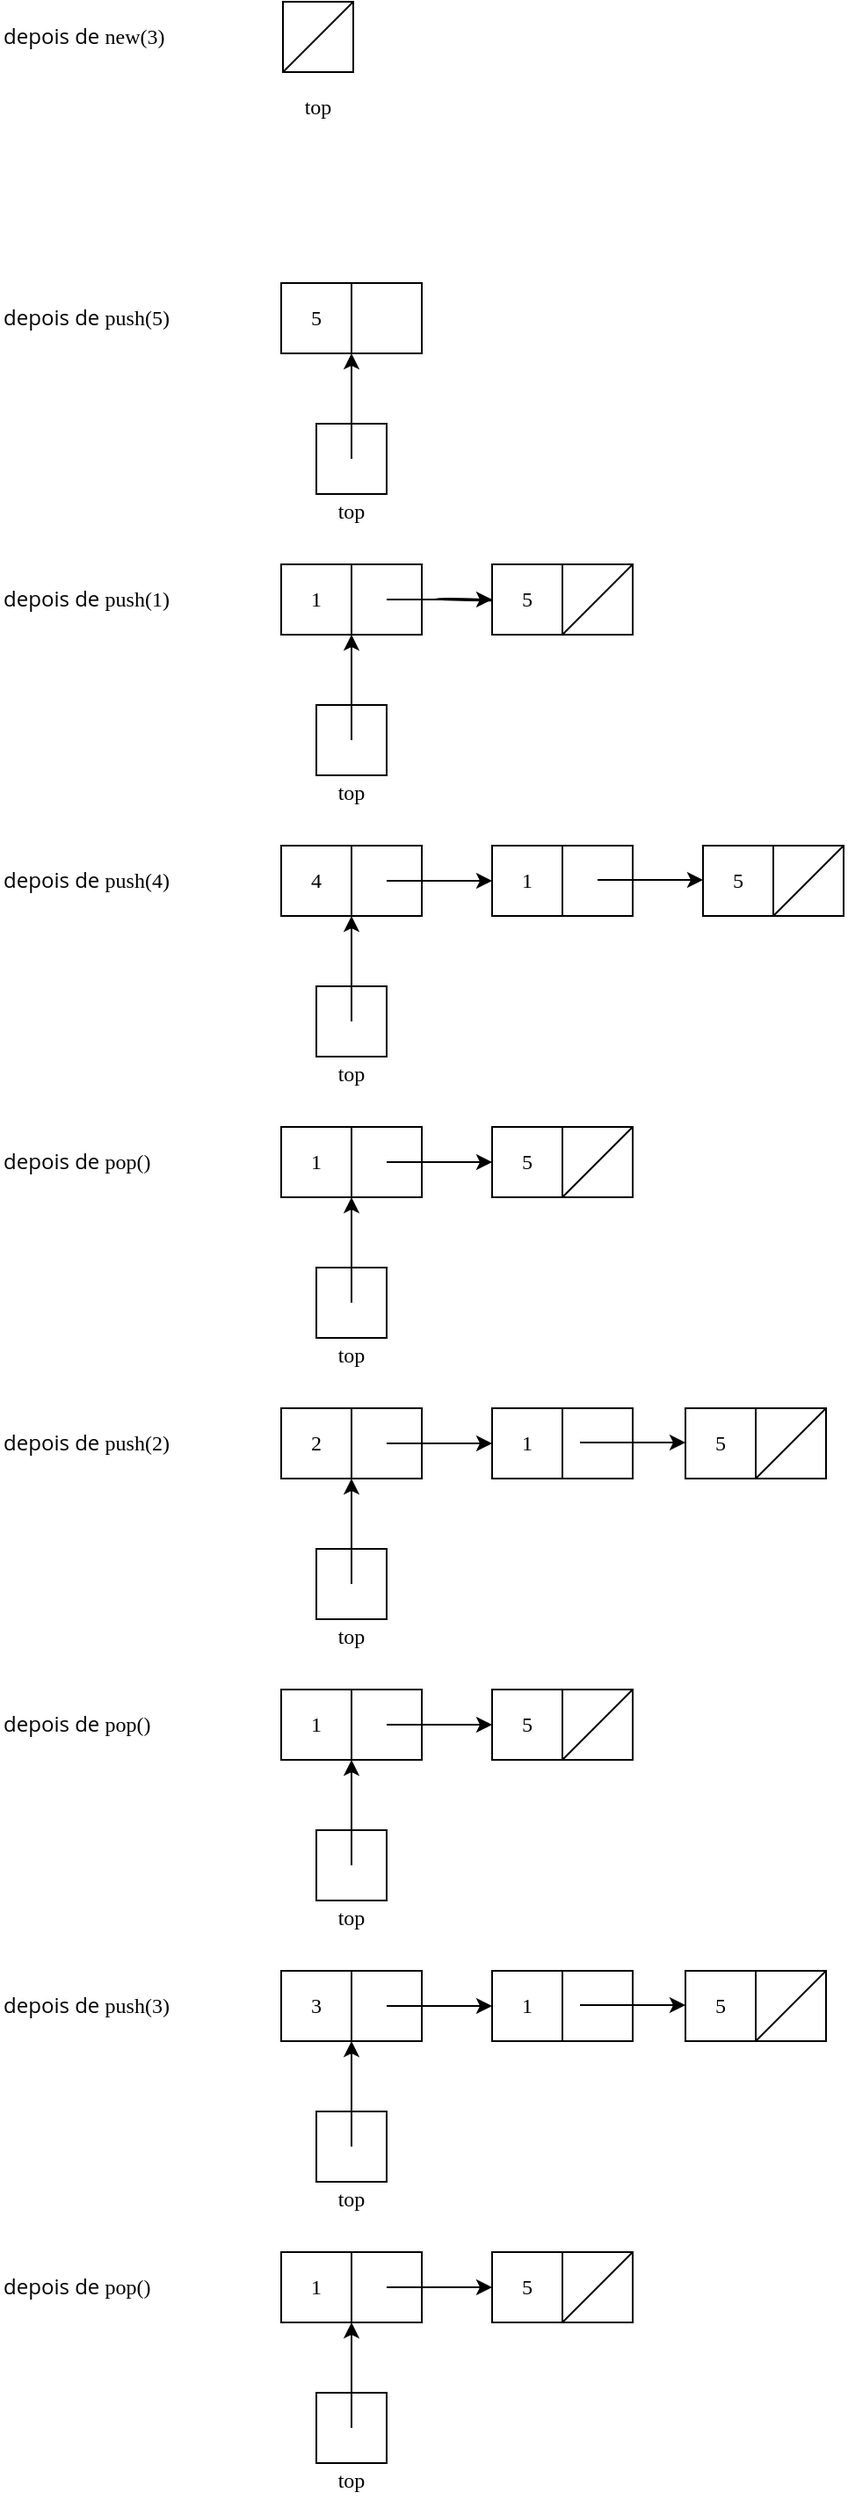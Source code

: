 <mxfile scale="1" border="0" version="15.6.0" type="device"><diagram id="OEH6ToBG8i4cKks4ZJvt" name="Page-1"><mxGraphModel dx="733" dy="744" grid="1" gridSize="10" guides="1" tooltips="1" connect="1" arrows="1" fold="1" page="1" pageScale="1" pageWidth="827" pageHeight="1169" math="0" shadow="0" extFonts="Oxygen Mono^https://fonts.googleapis.com/css?family=Oxygen+Mono"><root><mxCell id="0"/><mxCell id="1" parent="0"/><mxCell id="CqSMwxlkrKy5PvuDRAtG-7" value="" style="rounded=0;whiteSpace=wrap;html=1;" parent="1" vertex="1"><mxGeometry x="201" y="40" width="40" height="40" as="geometry"/></mxCell><mxCell id="CqSMwxlkrKy5PvuDRAtG-9" value="" style="endArrow=none;html=1;entryX=1;entryY=0;entryDx=0;entryDy=0;exitX=0;exitY=1;exitDx=0;exitDy=0;" parent="1" source="CqSMwxlkrKy5PvuDRAtG-7" target="CqSMwxlkrKy5PvuDRAtG-7" edge="1"><mxGeometry width="50" height="50" relative="1" as="geometry"><mxPoint x="-79" y="130" as="sourcePoint"/><mxPoint x="-29" y="80" as="targetPoint"/></mxGeometry></mxCell><mxCell id="2" value="&lt;font face=&quot;open sans&quot;&gt;depois de &lt;/font&gt;&lt;font face=&quot;Oxygen Mono&quot;&gt;new(3)&lt;/font&gt;" style="text;html=1;strokeColor=none;fillColor=none;align=left;verticalAlign=middle;whiteSpace=wrap;rounded=0;" parent="1" vertex="1"><mxGeometry x="40" y="40" width="160" height="40" as="geometry"/></mxCell><mxCell id="3" value="" style="rounded=0;whiteSpace=wrap;html=1;" parent="1" vertex="1"><mxGeometry x="240" y="200" width="40" height="40" as="geometry"/></mxCell><mxCell id="4" value="5" style="rounded=0;whiteSpace=wrap;html=1;fontFamily=Oxygen Mono;FType=g;" parent="1" vertex="1"><mxGeometry x="200" y="200" width="40" height="40" as="geometry"/></mxCell><mxCell id="8" value="" style="rounded=0;whiteSpace=wrap;html=1;" parent="1" vertex="1"><mxGeometry x="220" y="280" width="40" height="40" as="geometry"/></mxCell><mxCell id="9" value="" style="endArrow=classic;html=1;entryX=1;entryY=1;entryDx=0;entryDy=0;" parent="1" edge="1"><mxGeometry width="50" height="50" relative="1" as="geometry"><mxPoint x="240" y="300" as="sourcePoint"/><mxPoint x="240" y="240" as="targetPoint"/></mxGeometry></mxCell><mxCell id="11" value="&lt;font face=&quot;Oxygen Mono&quot;&gt;top&lt;/font&gt;" style="text;html=1;strokeColor=none;fillColor=none;align=center;verticalAlign=middle;whiteSpace=wrap;rounded=0;" parent="1" vertex="1"><mxGeometry x="220" y="320" width="40" height="20" as="geometry"/></mxCell><mxCell id="BU7R0bZlJbiF6rc_RvLv-90" value="" style="edgeStyle=none;curved=1;rounded=0;sketch=1;hachureGap=4;orthogonalLoop=1;jettySize=auto;html=1;fontFamily=Architects Daughter;fontSource=https%3A%2F%2Ffonts.googleapis.com%2Fcss%3Ffamily%3DArchitects%2BDaughter;fontSize=16;endArrow=open;startSize=14;endSize=14;sourcePerimeterSpacing=8;targetPerimeterSpacing=8;" edge="1" parent="1" source="12" target="14"><mxGeometry relative="1" as="geometry"/></mxCell><mxCell id="12" value="" style="rounded=0;whiteSpace=wrap;html=1;" parent="1" vertex="1"><mxGeometry x="240" y="360" width="40" height="40" as="geometry"/></mxCell><mxCell id="13" value="1" style="rounded=0;whiteSpace=wrap;html=1;fontFamily=Oxygen Mono;FType=g;" parent="1" vertex="1"><mxGeometry x="200" y="360" width="40" height="40" as="geometry"/></mxCell><mxCell id="14" value="" style="rounded=0;whiteSpace=wrap;html=1;" parent="1" vertex="1"><mxGeometry x="360" y="360" width="40" height="40" as="geometry"/></mxCell><mxCell id="15" value="5" style="rounded=0;whiteSpace=wrap;html=1;fontFamily=Oxygen Mono;FType=g;" parent="1" vertex="1"><mxGeometry x="320" y="360" width="40" height="40" as="geometry"/></mxCell><mxCell id="16" value="" style="endArrow=none;html=1;entryX=1;entryY=0;entryDx=0;entryDy=0;exitX=0;exitY=1;exitDx=0;exitDy=0;" parent="1" source="14" target="14" edge="1"><mxGeometry width="50" height="50" relative="1" as="geometry"><mxPoint x="80" y="450" as="sourcePoint"/><mxPoint x="130" y="400" as="targetPoint"/></mxGeometry></mxCell><mxCell id="17" value="" style="rounded=0;whiteSpace=wrap;html=1;" parent="1" vertex="1"><mxGeometry x="220" y="440" width="40" height="40" as="geometry"/></mxCell><mxCell id="18" value="" style="endArrow=classic;html=1;entryX=1;entryY=1;entryDx=0;entryDy=0;" parent="1" edge="1"><mxGeometry width="50" height="50" relative="1" as="geometry"><mxPoint x="240" y="460" as="sourcePoint"/><mxPoint x="240" y="400" as="targetPoint"/></mxGeometry></mxCell><mxCell id="19" value="" style="endArrow=classic;html=1;entryX=0;entryY=0.5;entryDx=0;entryDy=0;" parent="1" target="15" edge="1"><mxGeometry width="50" height="50" relative="1" as="geometry"><mxPoint x="260" y="380" as="sourcePoint"/><mxPoint x="210" y="390" as="targetPoint"/></mxGeometry></mxCell><mxCell id="20" value="&lt;font face=&quot;Oxygen Mono&quot;&gt;top&lt;/font&gt;" style="text;html=1;strokeColor=none;fillColor=none;align=center;verticalAlign=middle;whiteSpace=wrap;rounded=0;" parent="1" vertex="1"><mxGeometry x="220" y="480" width="40" height="20" as="geometry"/></mxCell><mxCell id="21" value="" style="rounded=0;whiteSpace=wrap;html=1;" parent="1" vertex="1"><mxGeometry x="240" y="520" width="40" height="40" as="geometry"/></mxCell><mxCell id="22" value="4" style="rounded=0;whiteSpace=wrap;html=1;fontFamily=Oxygen Mono;FType=g;" parent="1" vertex="1"><mxGeometry x="200" y="520" width="40" height="40" as="geometry"/></mxCell><mxCell id="23" value="" style="rounded=0;whiteSpace=wrap;html=1;" parent="1" vertex="1"><mxGeometry x="360" y="520" width="40" height="40" as="geometry"/></mxCell><mxCell id="24" value="1" style="rounded=0;whiteSpace=wrap;html=1;fontFamily=Oxygen Mono;FType=g;" parent="1" vertex="1"><mxGeometry x="320" y="520" width="40" height="40" as="geometry"/></mxCell><mxCell id="26" value="" style="rounded=0;whiteSpace=wrap;html=1;" parent="1" vertex="1"><mxGeometry x="220" y="600" width="40" height="40" as="geometry"/></mxCell><mxCell id="27" value="" style="endArrow=classic;html=1;entryX=1;entryY=1;entryDx=0;entryDy=0;" parent="1" edge="1"><mxGeometry width="50" height="50" relative="1" as="geometry"><mxPoint x="240" y="620" as="sourcePoint"/><mxPoint x="240" y="560" as="targetPoint"/></mxGeometry></mxCell><mxCell id="28" value="" style="endArrow=classic;html=1;entryX=0;entryY=0.5;entryDx=0;entryDy=0;" parent="1" target="24" edge="1"><mxGeometry width="50" height="50" relative="1" as="geometry"><mxPoint x="260" y="540" as="sourcePoint"/><mxPoint x="210" y="550" as="targetPoint"/></mxGeometry></mxCell><mxCell id="29" value="&lt;font face=&quot;Oxygen Mono&quot;&gt;top&lt;/font&gt;" style="text;html=1;strokeColor=none;fillColor=none;align=center;verticalAlign=middle;whiteSpace=wrap;rounded=0;" parent="1" vertex="1"><mxGeometry x="220" y="640" width="40" height="20" as="geometry"/></mxCell><mxCell id="30" value="" style="rounded=0;whiteSpace=wrap;html=1;" parent="1" vertex="1"><mxGeometry x="240" y="680" width="40" height="40" as="geometry"/></mxCell><mxCell id="31" value="1" style="rounded=0;whiteSpace=wrap;html=1;fontFamily=Oxygen Mono;FType=g;" parent="1" vertex="1"><mxGeometry x="200" y="680" width="40" height="40" as="geometry"/></mxCell><mxCell id="32" value="" style="rounded=0;whiteSpace=wrap;html=1;" parent="1" vertex="1"><mxGeometry x="360" y="680" width="40" height="40" as="geometry"/></mxCell><mxCell id="33" value="5" style="rounded=0;whiteSpace=wrap;html=1;fontFamily=Oxygen Mono;FType=g;" parent="1" vertex="1"><mxGeometry x="320" y="680" width="40" height="40" as="geometry"/></mxCell><mxCell id="34" value="" style="endArrow=none;html=1;entryX=1;entryY=0;entryDx=0;entryDy=0;exitX=0;exitY=1;exitDx=0;exitDy=0;" parent="1" source="32" target="32" edge="1"><mxGeometry width="50" height="50" relative="1" as="geometry"><mxPoint x="80" y="770" as="sourcePoint"/><mxPoint x="130" y="720" as="targetPoint"/></mxGeometry></mxCell><mxCell id="35" value="" style="rounded=0;whiteSpace=wrap;html=1;" parent="1" vertex="1"><mxGeometry x="220" y="760" width="40" height="40" as="geometry"/></mxCell><mxCell id="36" value="" style="endArrow=classic;html=1;entryX=1;entryY=1;entryDx=0;entryDy=0;" parent="1" edge="1"><mxGeometry width="50" height="50" relative="1" as="geometry"><mxPoint x="240" y="780" as="sourcePoint"/><mxPoint x="240" y="720" as="targetPoint"/></mxGeometry></mxCell><mxCell id="37" value="" style="endArrow=classic;html=1;entryX=0;entryY=0.5;entryDx=0;entryDy=0;" parent="1" target="33" edge="1"><mxGeometry width="50" height="50" relative="1" as="geometry"><mxPoint x="260" y="700" as="sourcePoint"/><mxPoint x="210" y="710" as="targetPoint"/></mxGeometry></mxCell><mxCell id="38" value="&lt;font face=&quot;Oxygen Mono&quot;&gt;top&lt;/font&gt;" style="text;html=1;strokeColor=none;fillColor=none;align=center;verticalAlign=middle;whiteSpace=wrap;rounded=0;" parent="1" vertex="1"><mxGeometry x="220" y="800" width="40" height="20" as="geometry"/></mxCell><mxCell id="39" value="" style="rounded=0;whiteSpace=wrap;html=1;" parent="1" vertex="1"><mxGeometry x="240" y="840" width="40" height="40" as="geometry"/></mxCell><mxCell id="40" value="2" style="rounded=0;whiteSpace=wrap;html=1;fontFamily=Oxygen Mono;FType=g;" parent="1" vertex="1"><mxGeometry x="200" y="840" width="40" height="40" as="geometry"/></mxCell><mxCell id="41" value="" style="rounded=0;whiteSpace=wrap;html=1;" parent="1" vertex="1"><mxGeometry x="360" y="840" width="40" height="40" as="geometry"/></mxCell><mxCell id="42" value="1" style="rounded=0;whiteSpace=wrap;html=1;fontFamily=Oxygen Mono;FType=g;" parent="1" vertex="1"><mxGeometry x="320" y="840" width="40" height="40" as="geometry"/></mxCell><mxCell id="44" value="" style="rounded=0;whiteSpace=wrap;html=1;" parent="1" vertex="1"><mxGeometry x="220" y="920" width="40" height="40" as="geometry"/></mxCell><mxCell id="45" value="" style="endArrow=classic;html=1;entryX=1;entryY=1;entryDx=0;entryDy=0;" parent="1" edge="1"><mxGeometry width="50" height="50" relative="1" as="geometry"><mxPoint x="240" y="940" as="sourcePoint"/><mxPoint x="240" y="880" as="targetPoint"/></mxGeometry></mxCell><mxCell id="46" value="" style="endArrow=classic;html=1;entryX=0;entryY=0.5;entryDx=0;entryDy=0;" parent="1" target="42" edge="1"><mxGeometry width="50" height="50" relative="1" as="geometry"><mxPoint x="260" y="860" as="sourcePoint"/><mxPoint x="210" y="870" as="targetPoint"/></mxGeometry></mxCell><mxCell id="47" value="&lt;font face=&quot;Oxygen Mono&quot;&gt;top&lt;/font&gt;" style="text;html=1;strokeColor=none;fillColor=none;align=center;verticalAlign=middle;whiteSpace=wrap;rounded=0;" parent="1" vertex="1"><mxGeometry x="220" y="960" width="40" height="20" as="geometry"/></mxCell><mxCell id="48" value="" style="rounded=0;whiteSpace=wrap;html=1;" parent="1" vertex="1"><mxGeometry x="240" y="1000" width="40" height="40" as="geometry"/></mxCell><mxCell id="49" value="1" style="rounded=0;whiteSpace=wrap;html=1;fontFamily=Oxygen Mono;FType=g;" parent="1" vertex="1"><mxGeometry x="200" y="1000" width="40" height="40" as="geometry"/></mxCell><mxCell id="50" value="" style="rounded=0;whiteSpace=wrap;html=1;" parent="1" vertex="1"><mxGeometry x="360" y="1000" width="40" height="40" as="geometry"/></mxCell><mxCell id="51" value="5" style="rounded=0;whiteSpace=wrap;html=1;fontFamily=Oxygen Mono;FType=g;" parent="1" vertex="1"><mxGeometry x="320" y="1000" width="40" height="40" as="geometry"/></mxCell><mxCell id="52" value="" style="endArrow=none;html=1;entryX=1;entryY=0;entryDx=0;entryDy=0;exitX=0;exitY=1;exitDx=0;exitDy=0;" parent="1" source="50" target="50" edge="1"><mxGeometry width="50" height="50" relative="1" as="geometry"><mxPoint x="80" y="1090" as="sourcePoint"/><mxPoint x="130" y="1040" as="targetPoint"/></mxGeometry></mxCell><mxCell id="53" value="" style="rounded=0;whiteSpace=wrap;html=1;" parent="1" vertex="1"><mxGeometry x="220" y="1080" width="40" height="40" as="geometry"/></mxCell><mxCell id="54" value="" style="endArrow=classic;html=1;entryX=1;entryY=1;entryDx=0;entryDy=0;" parent="1" edge="1"><mxGeometry width="50" height="50" relative="1" as="geometry"><mxPoint x="240" y="1100" as="sourcePoint"/><mxPoint x="240" y="1040" as="targetPoint"/></mxGeometry></mxCell><mxCell id="55" value="" style="endArrow=classic;html=1;entryX=0;entryY=0.5;entryDx=0;entryDy=0;" parent="1" target="51" edge="1"><mxGeometry width="50" height="50" relative="1" as="geometry"><mxPoint x="260" y="1020" as="sourcePoint"/><mxPoint x="210" y="1030" as="targetPoint"/></mxGeometry></mxCell><mxCell id="56" value="&lt;font face=&quot;Oxygen Mono&quot;&gt;top&lt;/font&gt;" style="text;html=1;strokeColor=none;fillColor=none;align=center;verticalAlign=middle;whiteSpace=wrap;rounded=0;" parent="1" vertex="1"><mxGeometry x="220" y="1120" width="40" height="20" as="geometry"/></mxCell><mxCell id="66" value="" style="rounded=0;whiteSpace=wrap;html=1;" parent="1" vertex="1"><mxGeometry x="240" y="1320" width="40" height="40" as="geometry"/></mxCell><mxCell id="67" value="1" style="rounded=0;whiteSpace=wrap;html=1;fontFamily=Oxygen Mono;FType=g;" parent="1" vertex="1"><mxGeometry x="200" y="1320" width="40" height="40" as="geometry"/></mxCell><mxCell id="68" value="" style="rounded=0;whiteSpace=wrap;html=1;" parent="1" vertex="1"><mxGeometry x="360" y="1320" width="40" height="40" as="geometry"/></mxCell><mxCell id="69" value="5" style="rounded=0;whiteSpace=wrap;html=1;fontFamily=Oxygen Mono;FType=g;" parent="1" vertex="1"><mxGeometry x="320" y="1320" width="40" height="40" as="geometry"/></mxCell><mxCell id="70" value="" style="endArrow=none;html=1;entryX=1;entryY=0;entryDx=0;entryDy=0;exitX=0;exitY=1;exitDx=0;exitDy=0;" parent="1" source="68" target="68" edge="1"><mxGeometry width="50" height="50" relative="1" as="geometry"><mxPoint x="80" y="1410" as="sourcePoint"/><mxPoint x="130" y="1360" as="targetPoint"/></mxGeometry></mxCell><mxCell id="71" value="" style="rounded=0;whiteSpace=wrap;html=1;" parent="1" vertex="1"><mxGeometry x="220" y="1400" width="40" height="40" as="geometry"/></mxCell><mxCell id="72" value="" style="endArrow=classic;html=1;entryX=1;entryY=1;entryDx=0;entryDy=0;" parent="1" edge="1"><mxGeometry width="50" height="50" relative="1" as="geometry"><mxPoint x="240" y="1420" as="sourcePoint"/><mxPoint x="240" y="1360" as="targetPoint"/></mxGeometry></mxCell><mxCell id="73" value="" style="endArrow=classic;html=1;entryX=0;entryY=0.5;entryDx=0;entryDy=0;" parent="1" target="69" edge="1"><mxGeometry width="50" height="50" relative="1" as="geometry"><mxPoint x="260" y="1340" as="sourcePoint"/><mxPoint x="210" y="1350" as="targetPoint"/></mxGeometry></mxCell><mxCell id="74" value="&lt;font face=&quot;Oxygen Mono&quot;&gt;top&lt;/font&gt;" style="text;html=1;strokeColor=none;fillColor=none;align=center;verticalAlign=middle;whiteSpace=wrap;rounded=0;" parent="1" vertex="1"><mxGeometry x="220" y="1440" width="40" height="20" as="geometry"/></mxCell><mxCell id="75" value="&lt;font face=&quot;open sans&quot;&gt;depois de &lt;/font&gt;&lt;font face=&quot;Oxygen Mono&quot;&gt;push(5)&lt;/font&gt;" style="text;html=1;strokeColor=none;fillColor=none;align=left;verticalAlign=middle;whiteSpace=wrap;rounded=0;" parent="1" vertex="1"><mxGeometry x="40" y="200" width="160" height="40" as="geometry"/></mxCell><mxCell id="76" value="&lt;font face=&quot;open sans&quot;&gt;depois de &lt;/font&gt;&lt;font face=&quot;Oxygen Mono&quot;&gt;push(1)&lt;/font&gt;" style="text;html=1;strokeColor=none;fillColor=none;align=left;verticalAlign=middle;whiteSpace=wrap;rounded=0;" parent="1" vertex="1"><mxGeometry x="40" y="360" width="160" height="40" as="geometry"/></mxCell><mxCell id="77" value="&lt;font face=&quot;open sans&quot;&gt;depois de &lt;/font&gt;&lt;font face=&quot;Oxygen Mono&quot;&gt;push(4)&lt;/font&gt;" style="text;html=1;strokeColor=none;fillColor=none;align=left;verticalAlign=middle;whiteSpace=wrap;rounded=0;" parent="1" vertex="1"><mxGeometry x="40" y="520" width="160" height="40" as="geometry"/></mxCell><mxCell id="78" value="&lt;font face=&quot;open sans&quot;&gt;depois de&amp;nbsp;&lt;/font&gt;&lt;span style=&quot;font-family: &amp;#34;oxygen mono&amp;#34;&quot;&gt;pop()&lt;/span&gt;" style="text;html=1;strokeColor=none;fillColor=none;align=left;verticalAlign=middle;whiteSpace=wrap;rounded=0;" parent="1" vertex="1"><mxGeometry x="40" y="680" width="160" height="40" as="geometry"/></mxCell><mxCell id="79" value="&lt;font face=&quot;open sans&quot;&gt;depois de &lt;/font&gt;&lt;font face=&quot;Oxygen Mono&quot;&gt;push(2)&lt;/font&gt;" style="text;html=1;strokeColor=none;fillColor=none;align=left;verticalAlign=middle;whiteSpace=wrap;rounded=0;" parent="1" vertex="1"><mxGeometry x="40" y="840" width="160" height="40" as="geometry"/></mxCell><mxCell id="80" value="&lt;font face=&quot;open sans&quot;&gt;depois de &lt;/font&gt;&lt;font face=&quot;Oxygen Mono&quot;&gt;pop&lt;/font&gt;&lt;span style=&quot;font-family: &amp;#34;oxygen mono&amp;#34;&quot;&gt;()&lt;/span&gt;" style="text;html=1;strokeColor=none;fillColor=none;align=left;verticalAlign=middle;whiteSpace=wrap;rounded=0;" parent="1" vertex="1"><mxGeometry x="40" y="1000" width="160" height="40" as="geometry"/></mxCell><mxCell id="81" value="&lt;font face=&quot;open sans&quot;&gt;depois de &lt;/font&gt;&lt;font face=&quot;Oxygen Mono&quot;&gt;p&lt;/font&gt;&lt;span style=&quot;font-family: &amp;#34;oxygen mono&amp;#34;&quot;&gt;ush(3)&lt;/span&gt;" style="text;html=1;strokeColor=none;fillColor=none;align=left;verticalAlign=middle;whiteSpace=wrap;rounded=0;" parent="1" vertex="1"><mxGeometry x="40" y="1160" width="160" height="40" as="geometry"/></mxCell><mxCell id="82" value="&lt;font face=&quot;open sans&quot;&gt;depois de &lt;/font&gt;&lt;font face=&quot;Oxygen Mono&quot;&gt;pop()&lt;/font&gt;" style="text;html=1;strokeColor=none;fillColor=none;align=left;verticalAlign=middle;whiteSpace=wrap;rounded=0;" parent="1" vertex="1"><mxGeometry x="40" y="1320" width="160" height="40" as="geometry"/></mxCell><mxCell id="BU7R0bZlJbiF6rc_RvLv-84" value="&lt;font face=&quot;Oxygen Mono&quot;&gt;top&lt;/font&gt;" style="text;html=1;strokeColor=none;fillColor=none;align=center;verticalAlign=middle;whiteSpace=wrap;rounded=0;" vertex="1" parent="1"><mxGeometry x="201" y="90" width="40" height="20" as="geometry"/></mxCell><mxCell id="BU7R0bZlJbiF6rc_RvLv-87" value="" style="rounded=0;whiteSpace=wrap;html=1;" vertex="1" parent="1"><mxGeometry x="480" y="520" width="40" height="40" as="geometry"/></mxCell><mxCell id="BU7R0bZlJbiF6rc_RvLv-88" value="5" style="rounded=0;whiteSpace=wrap;html=1;fontFamily=Oxygen Mono;FType=g;" vertex="1" parent="1"><mxGeometry x="440" y="520" width="40" height="40" as="geometry"/></mxCell><mxCell id="BU7R0bZlJbiF6rc_RvLv-89" value="" style="endArrow=none;html=1;entryX=1;entryY=0;entryDx=0;entryDy=0;exitX=0;exitY=1;exitDx=0;exitDy=0;" edge="1" parent="1" source="BU7R0bZlJbiF6rc_RvLv-87" target="BU7R0bZlJbiF6rc_RvLv-87"><mxGeometry width="50" height="50" relative="1" as="geometry"><mxPoint x="200" y="610" as="sourcePoint"/><mxPoint x="250" y="560" as="targetPoint"/></mxGeometry></mxCell><mxCell id="BU7R0bZlJbiF6rc_RvLv-91" value="" style="endArrow=classic;html=1;entryX=0;entryY=0.5;entryDx=0;entryDy=0;" edge="1" parent="1"><mxGeometry width="50" height="50" relative="1" as="geometry"><mxPoint x="380" y="539.5" as="sourcePoint"/><mxPoint x="440" y="539.5" as="targetPoint"/></mxGeometry></mxCell><mxCell id="BU7R0bZlJbiF6rc_RvLv-92" value="" style="rounded=0;whiteSpace=wrap;html=1;" vertex="1" parent="1"><mxGeometry x="470" y="840" width="40" height="40" as="geometry"/></mxCell><mxCell id="BU7R0bZlJbiF6rc_RvLv-93" value="5" style="rounded=0;whiteSpace=wrap;html=1;fontFamily=Oxygen Mono;FType=g;" vertex="1" parent="1"><mxGeometry x="430" y="840" width="40" height="40" as="geometry"/></mxCell><mxCell id="BU7R0bZlJbiF6rc_RvLv-94" value="" style="endArrow=none;html=1;entryX=1;entryY=0;entryDx=0;entryDy=0;exitX=0;exitY=1;exitDx=0;exitDy=0;" edge="1" parent="1" source="BU7R0bZlJbiF6rc_RvLv-92" target="BU7R0bZlJbiF6rc_RvLv-92"><mxGeometry width="50" height="50" relative="1" as="geometry"><mxPoint x="190" y="930" as="sourcePoint"/><mxPoint x="240" y="880" as="targetPoint"/></mxGeometry></mxCell><mxCell id="BU7R0bZlJbiF6rc_RvLv-95" value="" style="endArrow=classic;html=1;entryX=0;entryY=0.5;entryDx=0;entryDy=0;" edge="1" parent="1"><mxGeometry width="50" height="50" relative="1" as="geometry"><mxPoint x="370" y="859.5" as="sourcePoint"/><mxPoint x="430" y="859.5" as="targetPoint"/></mxGeometry></mxCell><mxCell id="BU7R0bZlJbiF6rc_RvLv-96" value="" style="rounded=0;whiteSpace=wrap;html=1;" vertex="1" parent="1"><mxGeometry x="240" y="1160" width="40" height="40" as="geometry"/></mxCell><mxCell id="BU7R0bZlJbiF6rc_RvLv-97" value="3" style="rounded=0;whiteSpace=wrap;html=1;fontFamily=Oxygen Mono;FType=g;" vertex="1" parent="1"><mxGeometry x="200" y="1160" width="40" height="40" as="geometry"/></mxCell><mxCell id="BU7R0bZlJbiF6rc_RvLv-98" value="" style="rounded=0;whiteSpace=wrap;html=1;" vertex="1" parent="1"><mxGeometry x="360" y="1160" width="40" height="40" as="geometry"/></mxCell><mxCell id="BU7R0bZlJbiF6rc_RvLv-99" value="1" style="rounded=0;whiteSpace=wrap;html=1;fontFamily=Oxygen Mono;FType=g;" vertex="1" parent="1"><mxGeometry x="320" y="1160" width="40" height="40" as="geometry"/></mxCell><mxCell id="BU7R0bZlJbiF6rc_RvLv-100" value="" style="rounded=0;whiteSpace=wrap;html=1;" vertex="1" parent="1"><mxGeometry x="220" y="1240" width="40" height="40" as="geometry"/></mxCell><mxCell id="BU7R0bZlJbiF6rc_RvLv-101" value="" style="endArrow=classic;html=1;entryX=1;entryY=1;entryDx=0;entryDy=0;" edge="1" parent="1"><mxGeometry width="50" height="50" relative="1" as="geometry"><mxPoint x="240" y="1260" as="sourcePoint"/><mxPoint x="240" y="1200" as="targetPoint"/></mxGeometry></mxCell><mxCell id="BU7R0bZlJbiF6rc_RvLv-102" value="" style="endArrow=classic;html=1;entryX=0;entryY=0.5;entryDx=0;entryDy=0;" edge="1" parent="1" target="BU7R0bZlJbiF6rc_RvLv-99"><mxGeometry width="50" height="50" relative="1" as="geometry"><mxPoint x="260" y="1180" as="sourcePoint"/><mxPoint x="210" y="1190" as="targetPoint"/></mxGeometry></mxCell><mxCell id="BU7R0bZlJbiF6rc_RvLv-103" value="&lt;font face=&quot;Oxygen Mono&quot;&gt;top&lt;/font&gt;" style="text;html=1;strokeColor=none;fillColor=none;align=center;verticalAlign=middle;whiteSpace=wrap;rounded=0;" vertex="1" parent="1"><mxGeometry x="220" y="1280" width="40" height="20" as="geometry"/></mxCell><mxCell id="BU7R0bZlJbiF6rc_RvLv-104" value="" style="rounded=0;whiteSpace=wrap;html=1;" vertex="1" parent="1"><mxGeometry x="470" y="1160" width="40" height="40" as="geometry"/></mxCell><mxCell id="BU7R0bZlJbiF6rc_RvLv-105" value="5" style="rounded=0;whiteSpace=wrap;html=1;fontFamily=Oxygen Mono;FType=g;" vertex="1" parent="1"><mxGeometry x="430" y="1160" width="40" height="40" as="geometry"/></mxCell><mxCell id="BU7R0bZlJbiF6rc_RvLv-106" value="" style="endArrow=none;html=1;entryX=1;entryY=0;entryDx=0;entryDy=0;exitX=0;exitY=1;exitDx=0;exitDy=0;" edge="1" parent="1" source="BU7R0bZlJbiF6rc_RvLv-104" target="BU7R0bZlJbiF6rc_RvLv-104"><mxGeometry width="50" height="50" relative="1" as="geometry"><mxPoint x="190" y="1250" as="sourcePoint"/><mxPoint x="240" y="1200" as="targetPoint"/></mxGeometry></mxCell><mxCell id="BU7R0bZlJbiF6rc_RvLv-107" value="" style="endArrow=classic;html=1;entryX=0;entryY=0.5;entryDx=0;entryDy=0;" edge="1" parent="1"><mxGeometry width="50" height="50" relative="1" as="geometry"><mxPoint x="370" y="1179.5" as="sourcePoint"/><mxPoint x="430" y="1179.5" as="targetPoint"/></mxGeometry></mxCell></root></mxGraphModel></diagram></mxfile>